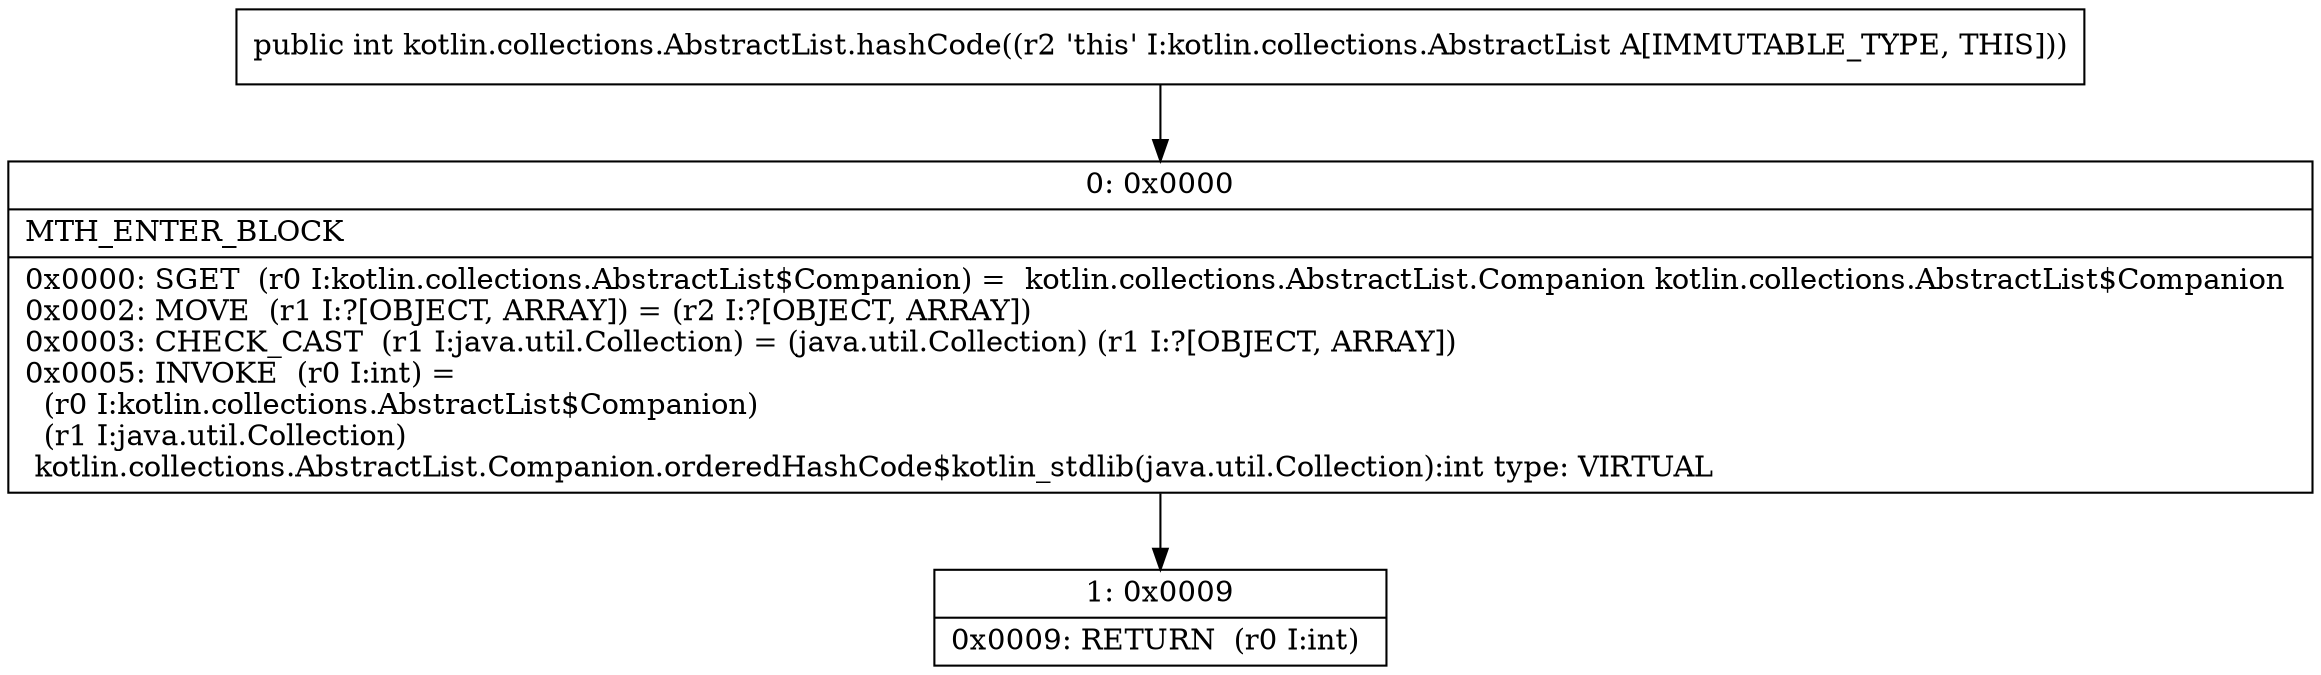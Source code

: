 digraph "CFG forkotlin.collections.AbstractList.hashCode()I" {
Node_0 [shape=record,label="{0\:\ 0x0000|MTH_ENTER_BLOCK\l|0x0000: SGET  (r0 I:kotlin.collections.AbstractList$Companion) =  kotlin.collections.AbstractList.Companion kotlin.collections.AbstractList$Companion \l0x0002: MOVE  (r1 I:?[OBJECT, ARRAY]) = (r2 I:?[OBJECT, ARRAY]) \l0x0003: CHECK_CAST  (r1 I:java.util.Collection) = (java.util.Collection) (r1 I:?[OBJECT, ARRAY]) \l0x0005: INVOKE  (r0 I:int) = \l  (r0 I:kotlin.collections.AbstractList$Companion)\l  (r1 I:java.util.Collection)\l kotlin.collections.AbstractList.Companion.orderedHashCode$kotlin_stdlib(java.util.Collection):int type: VIRTUAL \l}"];
Node_1 [shape=record,label="{1\:\ 0x0009|0x0009: RETURN  (r0 I:int) \l}"];
MethodNode[shape=record,label="{public int kotlin.collections.AbstractList.hashCode((r2 'this' I:kotlin.collections.AbstractList A[IMMUTABLE_TYPE, THIS])) }"];
MethodNode -> Node_0;
Node_0 -> Node_1;
}

